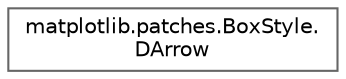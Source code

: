 digraph "Graphical Class Hierarchy"
{
 // LATEX_PDF_SIZE
  bgcolor="transparent";
  edge [fontname=Helvetica,fontsize=10,labelfontname=Helvetica,labelfontsize=10];
  node [fontname=Helvetica,fontsize=10,shape=box,height=0.2,width=0.4];
  rankdir="LR";
  Node0 [id="Node000000",label="matplotlib.patches.BoxStyle.\lDArrow",height=0.2,width=0.4,color="grey40", fillcolor="white", style="filled",URL="$dc/d87/classmatplotlib_1_1patches_1_1BoxStyle_1_1DArrow.html",tooltip=" "];
}
